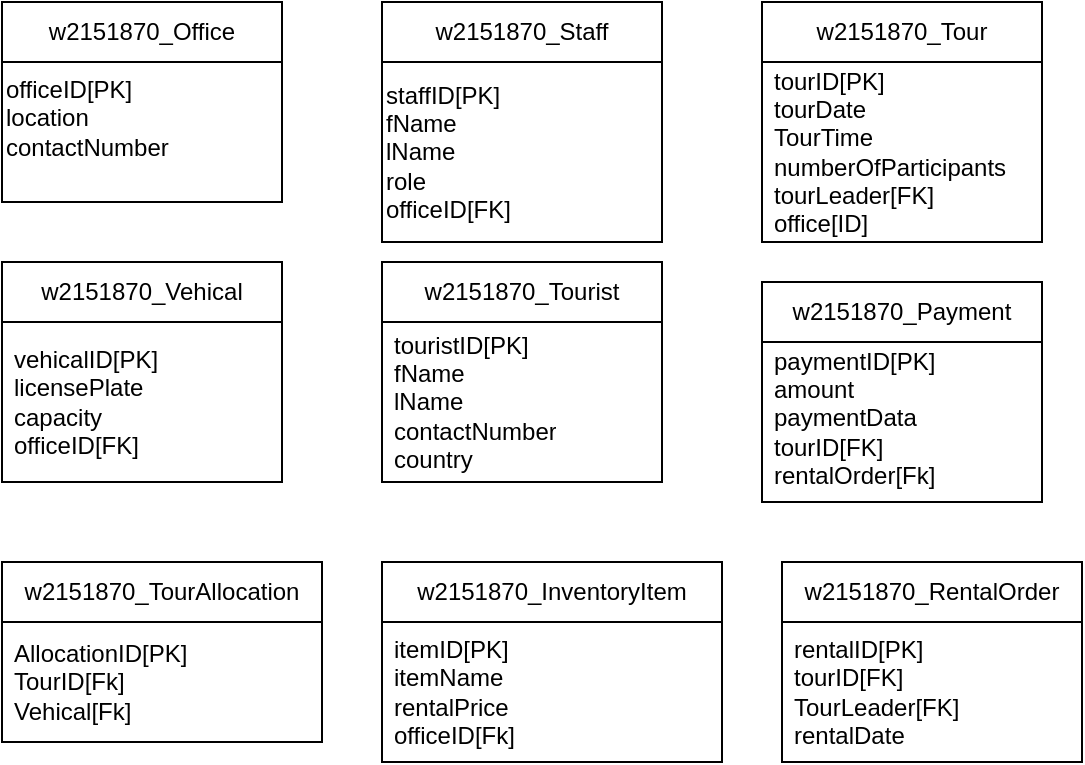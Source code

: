 <mxfile version="26.1.0">
  <diagram id="R2lEEEUBdFMjLlhIrx00" name="Page-1">
    <mxGraphModel dx="1158" dy="637" grid="1" gridSize="10" guides="1" tooltips="1" connect="1" arrows="1" fold="1" page="1" pageScale="1" pageWidth="850" pageHeight="1100" math="0" shadow="0" extFonts="Permanent Marker^https://fonts.googleapis.com/css?family=Permanent+Marker">
      <root>
        <mxCell id="0" />
        <mxCell id="1" parent="0" />
        <mxCell id="3GRVmK6hljvbz2TBf-cd-1" value="w2151870_Office" style="swimlane;fontStyle=0;childLayout=stackLayout;horizontal=1;startSize=30;horizontalStack=0;resizeParent=1;resizeParentMax=0;resizeLast=0;collapsible=1;marginBottom=0;whiteSpace=wrap;html=1;" vertex="1" parent="1">
          <mxGeometry x="80" y="80" width="140" height="100" as="geometry" />
        </mxCell>
        <mxCell id="3GRVmK6hljvbz2TBf-cd-10" value="officeID[PK]&lt;div&gt;location&lt;/div&gt;&lt;div&gt;contactNumber&lt;/div&gt;&lt;div&gt;&lt;br&gt;&lt;/div&gt;" style="text;html=1;align=left;verticalAlign=middle;resizable=0;points=[];autosize=1;strokeColor=none;fillColor=none;" vertex="1" parent="3GRVmK6hljvbz2TBf-cd-1">
          <mxGeometry y="30" width="140" height="70" as="geometry" />
        </mxCell>
        <mxCell id="3GRVmK6hljvbz2TBf-cd-6" value="w2151870_Staff" style="swimlane;fontStyle=0;childLayout=stackLayout;horizontal=1;startSize=30;horizontalStack=0;resizeParent=1;resizeParentMax=0;resizeLast=0;collapsible=1;marginBottom=0;whiteSpace=wrap;html=1;" vertex="1" parent="1">
          <mxGeometry x="270" y="80" width="140" height="120" as="geometry" />
        </mxCell>
        <mxCell id="3GRVmK6hljvbz2TBf-cd-11" value="staffID[PK]&lt;div&gt;fName&lt;/div&gt;&lt;div&gt;lName&lt;/div&gt;&lt;div&gt;role&lt;/div&gt;&lt;div&gt;officeID[FK]&lt;/div&gt;" style="text;html=1;align=left;verticalAlign=middle;resizable=0;points=[];autosize=1;strokeColor=none;fillColor=none;" vertex="1" parent="3GRVmK6hljvbz2TBf-cd-6">
          <mxGeometry y="30" width="140" height="90" as="geometry" />
        </mxCell>
        <mxCell id="3GRVmK6hljvbz2TBf-cd-12" value="w2151870_Vehical" style="swimlane;fontStyle=0;childLayout=stackLayout;horizontal=1;startSize=30;horizontalStack=0;resizeParent=1;resizeParentMax=0;resizeLast=0;collapsible=1;marginBottom=0;whiteSpace=wrap;html=1;" vertex="1" parent="1">
          <mxGeometry x="80" y="210" width="140" height="110" as="geometry" />
        </mxCell>
        <mxCell id="3GRVmK6hljvbz2TBf-cd-13" value="vehicalID[PK]&lt;div&gt;licensePlate&lt;/div&gt;&lt;div&gt;capacity&lt;/div&gt;&lt;div&gt;officeID[FK]&lt;/div&gt;" style="text;strokeColor=none;fillColor=none;align=left;verticalAlign=middle;spacingLeft=4;spacingRight=4;overflow=hidden;points=[[0,0.5],[1,0.5]];portConstraint=eastwest;rotatable=0;whiteSpace=wrap;html=1;" vertex="1" parent="3GRVmK6hljvbz2TBf-cd-12">
          <mxGeometry y="30" width="140" height="80" as="geometry" />
        </mxCell>
        <mxCell id="3GRVmK6hljvbz2TBf-cd-16" value="w2151870_Tourist" style="swimlane;fontStyle=0;childLayout=stackLayout;horizontal=1;startSize=30;horizontalStack=0;resizeParent=1;resizeParentMax=0;resizeLast=0;collapsible=1;marginBottom=0;whiteSpace=wrap;html=1;" vertex="1" parent="1">
          <mxGeometry x="270" y="210" width="140" height="110" as="geometry" />
        </mxCell>
        <mxCell id="3GRVmK6hljvbz2TBf-cd-17" value="touristID[PK]&lt;div&gt;fName&lt;/div&gt;&lt;div&gt;lName&lt;/div&gt;&lt;div&gt;contactNumber&lt;/div&gt;&lt;div&gt;country&lt;/div&gt;" style="text;strokeColor=none;fillColor=none;align=left;verticalAlign=middle;spacingLeft=4;spacingRight=4;overflow=hidden;points=[[0,0.5],[1,0.5]];portConstraint=eastwest;rotatable=0;whiteSpace=wrap;html=1;" vertex="1" parent="3GRVmK6hljvbz2TBf-cd-16">
          <mxGeometry y="30" width="140" height="80" as="geometry" />
        </mxCell>
        <mxCell id="3GRVmK6hljvbz2TBf-cd-20" value="w2151870_Tour" style="swimlane;fontStyle=0;childLayout=stackLayout;horizontal=1;startSize=30;horizontalStack=0;resizeParent=1;resizeParentMax=0;resizeLast=0;collapsible=1;marginBottom=0;whiteSpace=wrap;html=1;" vertex="1" parent="1">
          <mxGeometry x="460" y="80" width="140" height="120" as="geometry" />
        </mxCell>
        <mxCell id="3GRVmK6hljvbz2TBf-cd-21" value="tourID[PK]&lt;div&gt;tourDate&lt;/div&gt;&lt;div&gt;TourTime&lt;/div&gt;&lt;div&gt;numberOfParticipants&lt;/div&gt;&lt;div&gt;tourLeader[FK]&lt;/div&gt;&lt;div&gt;office[ID]&lt;/div&gt;" style="text;strokeColor=none;fillColor=none;align=left;verticalAlign=middle;spacingLeft=4;spacingRight=4;overflow=hidden;points=[[0,0.5],[1,0.5]];portConstraint=eastwest;rotatable=0;whiteSpace=wrap;html=1;" vertex="1" parent="3GRVmK6hljvbz2TBf-cd-20">
          <mxGeometry y="30" width="140" height="90" as="geometry" />
        </mxCell>
        <mxCell id="3GRVmK6hljvbz2TBf-cd-24" value="w2151870_Payment" style="swimlane;fontStyle=0;childLayout=stackLayout;horizontal=1;startSize=30;horizontalStack=0;resizeParent=1;resizeParentMax=0;resizeLast=0;collapsible=1;marginBottom=0;whiteSpace=wrap;html=1;" vertex="1" parent="1">
          <mxGeometry x="460" y="220" width="140" height="110" as="geometry" />
        </mxCell>
        <mxCell id="3GRVmK6hljvbz2TBf-cd-25" value="paymentID[PK]&lt;div&gt;amount&lt;/div&gt;&lt;div&gt;paymentData&lt;/div&gt;&lt;div&gt;tourID[FK]&lt;/div&gt;&lt;div&gt;rentalOrder[Fk]&lt;/div&gt;&lt;div&gt;&lt;br&gt;&lt;/div&gt;" style="text;strokeColor=none;fillColor=none;align=left;verticalAlign=middle;spacingLeft=4;spacingRight=4;overflow=hidden;points=[[0,0.5],[1,0.5]];portConstraint=eastwest;rotatable=0;whiteSpace=wrap;html=1;" vertex="1" parent="3GRVmK6hljvbz2TBf-cd-24">
          <mxGeometry y="30" width="140" height="80" as="geometry" />
        </mxCell>
        <mxCell id="3GRVmK6hljvbz2TBf-cd-28" value="w2151870_TourAllocation" style="swimlane;fontStyle=0;childLayout=stackLayout;horizontal=1;startSize=30;horizontalStack=0;resizeParent=1;resizeParentMax=0;resizeLast=0;collapsible=1;marginBottom=0;whiteSpace=wrap;html=1;" vertex="1" parent="1">
          <mxGeometry x="80" y="360" width="160" height="90" as="geometry" />
        </mxCell>
        <mxCell id="3GRVmK6hljvbz2TBf-cd-29" value="AllocationID[PK]&lt;div&gt;TourID[Fk]&lt;/div&gt;&lt;div&gt;Vehical[Fk]&lt;/div&gt;" style="text;strokeColor=none;fillColor=none;align=left;verticalAlign=middle;spacingLeft=4;spacingRight=4;overflow=hidden;points=[[0,0.5],[1,0.5]];portConstraint=eastwest;rotatable=0;whiteSpace=wrap;html=1;" vertex="1" parent="3GRVmK6hljvbz2TBf-cd-28">
          <mxGeometry y="30" width="160" height="60" as="geometry" />
        </mxCell>
        <mxCell id="3GRVmK6hljvbz2TBf-cd-32" value="w2151870_InventoryItem" style="swimlane;fontStyle=0;childLayout=stackLayout;horizontal=1;startSize=30;horizontalStack=0;resizeParent=1;resizeParentMax=0;resizeLast=0;collapsible=1;marginBottom=0;whiteSpace=wrap;html=1;" vertex="1" parent="1">
          <mxGeometry x="270" y="360" width="170" height="100" as="geometry" />
        </mxCell>
        <mxCell id="3GRVmK6hljvbz2TBf-cd-33" value="itemID[PK]&lt;div&gt;itemName&lt;/div&gt;&lt;div&gt;rentalPrice&lt;/div&gt;&lt;div&gt;officeID[Fk]&lt;/div&gt;" style="text;strokeColor=none;fillColor=none;align=left;verticalAlign=middle;spacingLeft=4;spacingRight=4;overflow=hidden;points=[[0,0.5],[1,0.5]];portConstraint=eastwest;rotatable=0;whiteSpace=wrap;html=1;" vertex="1" parent="3GRVmK6hljvbz2TBf-cd-32">
          <mxGeometry y="30" width="170" height="70" as="geometry" />
        </mxCell>
        <mxCell id="3GRVmK6hljvbz2TBf-cd-42" value="w2151870_RentalOrder" style="swimlane;fontStyle=0;childLayout=stackLayout;horizontal=1;startSize=30;horizontalStack=0;resizeParent=1;resizeParentMax=0;resizeLast=0;collapsible=1;marginBottom=0;whiteSpace=wrap;html=1;" vertex="1" parent="1">
          <mxGeometry x="470" y="360" width="150" height="100" as="geometry" />
        </mxCell>
        <mxCell id="3GRVmK6hljvbz2TBf-cd-43" value="rentalID[PK]&lt;div&gt;tourID[FK]&lt;/div&gt;&lt;div&gt;TourLeader[FK]&lt;/div&gt;&lt;div&gt;rentalDate&lt;/div&gt;" style="text;strokeColor=none;fillColor=none;align=left;verticalAlign=middle;spacingLeft=4;spacingRight=4;overflow=hidden;points=[[0,0.5],[1,0.5]];portConstraint=eastwest;rotatable=0;whiteSpace=wrap;html=1;" vertex="1" parent="3GRVmK6hljvbz2TBf-cd-42">
          <mxGeometry y="30" width="150" height="70" as="geometry" />
        </mxCell>
      </root>
    </mxGraphModel>
  </diagram>
</mxfile>
